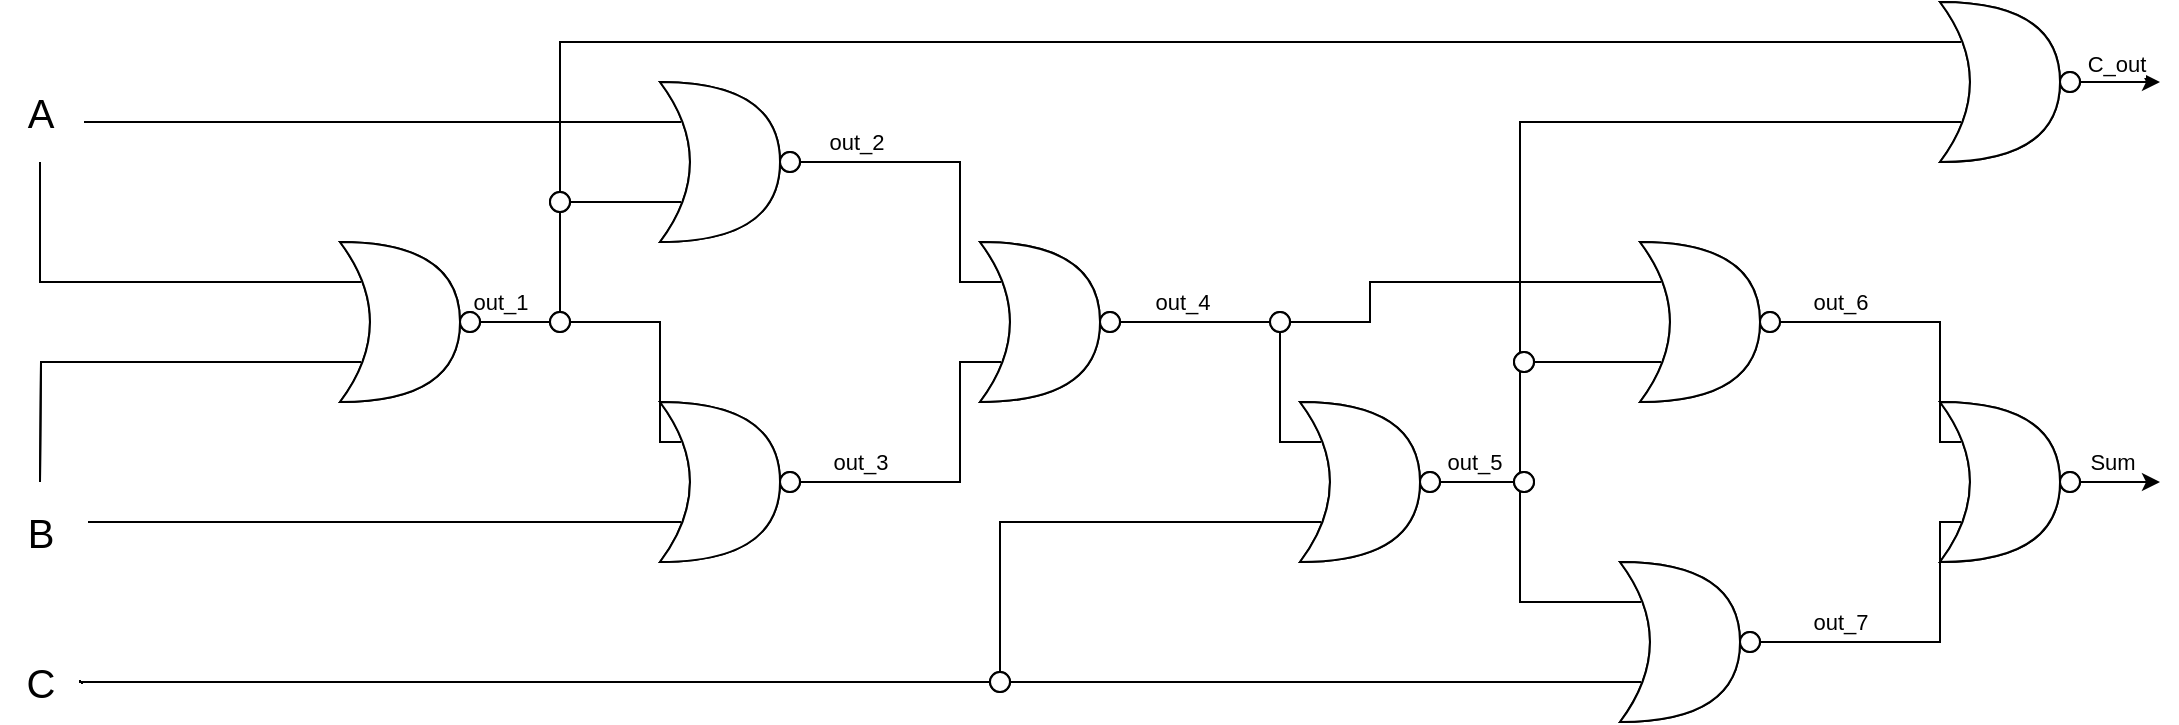 <mxfile version="24.7.17">
  <diagram name="Страница — 1" id="nkwKyZl70lcJ9TqQ4wZG">
    <mxGraphModel dx="1434" dy="836" grid="1" gridSize="10" guides="1" tooltips="1" connect="1" arrows="1" fold="1" page="1" pageScale="1" pageWidth="827" pageHeight="1169" math="0" shadow="0">
      <root>
        <mxCell id="0" />
        <mxCell id="1" parent="0" />
        <mxCell id="xvzeSq6x5T74EP9vHdep-1" style="edgeStyle=orthogonalEdgeStyle;rounded=0;orthogonalLoop=1;jettySize=auto;html=1;exitX=0.175;exitY=0.75;exitDx=0;exitDy=0;exitPerimeter=0;endArrow=none;endFill=0;" edge="1" parent="1" source="xvzeSq6x5T74EP9vHdep-2">
          <mxGeometry relative="1" as="geometry">
            <mxPoint x="90" y="400" as="targetPoint" />
          </mxGeometry>
        </mxCell>
        <mxCell id="xvzeSq6x5T74EP9vHdep-2" value="" style="shape=xor;whiteSpace=wrap;html=1;" vertex="1" parent="1">
          <mxGeometry x="240" y="280" width="60" height="80" as="geometry" />
        </mxCell>
        <mxCell id="xvzeSq6x5T74EP9vHdep-3" value="" style="shape=xor;whiteSpace=wrap;html=1;" vertex="1" parent="1">
          <mxGeometry x="400" y="200" width="60" height="80" as="geometry" />
        </mxCell>
        <mxCell id="xvzeSq6x5T74EP9vHdep-4" value="" style="shape=xor;whiteSpace=wrap;html=1;" vertex="1" parent="1">
          <mxGeometry x="400" y="360" width="60" height="80" as="geometry" />
        </mxCell>
        <mxCell id="xvzeSq6x5T74EP9vHdep-5" value="" style="shape=xor;whiteSpace=wrap;html=1;" vertex="1" parent="1">
          <mxGeometry x="560" y="280" width="60" height="80" as="geometry" />
        </mxCell>
        <mxCell id="xvzeSq6x5T74EP9vHdep-6" value="" style="shape=xor;whiteSpace=wrap;html=1;" vertex="1" parent="1">
          <mxGeometry x="720" y="360" width="60" height="80" as="geometry" />
        </mxCell>
        <mxCell id="xvzeSq6x5T74EP9vHdep-7" value="" style="shape=xor;whiteSpace=wrap;html=1;" vertex="1" parent="1">
          <mxGeometry x="890" y="280" width="60" height="80" as="geometry" />
        </mxCell>
        <mxCell id="xvzeSq6x5T74EP9vHdep-8" value="" style="shape=xor;whiteSpace=wrap;html=1;" vertex="1" parent="1">
          <mxGeometry x="880" y="440" width="60" height="80" as="geometry" />
        </mxCell>
        <mxCell id="xvzeSq6x5T74EP9vHdep-9" value="" style="shape=xor;whiteSpace=wrap;html=1;" vertex="1" parent="1">
          <mxGeometry x="1040" y="360" width="60" height="80" as="geometry" />
        </mxCell>
        <mxCell id="xvzeSq6x5T74EP9vHdep-10" value="" style="shape=xor;whiteSpace=wrap;html=1;" vertex="1" parent="1">
          <mxGeometry x="1040" y="160" width="60" height="80" as="geometry" />
        </mxCell>
        <mxCell id="xvzeSq6x5T74EP9vHdep-11" value="" style="endArrow=none;html=1;rounded=0;entryX=0.175;entryY=0.25;entryDx=0;entryDy=0;entryPerimeter=0;" edge="1" parent="1" target="xvzeSq6x5T74EP9vHdep-2">
          <mxGeometry width="50" height="50" relative="1" as="geometry">
            <mxPoint x="90" y="240" as="sourcePoint" />
            <mxPoint x="610" y="400" as="targetPoint" />
            <Array as="points">
              <mxPoint x="90" y="300" />
            </Array>
          </mxGeometry>
        </mxCell>
        <mxCell id="xvzeSq6x5T74EP9vHdep-12" style="edgeStyle=orthogonalEdgeStyle;rounded=0;orthogonalLoop=1;jettySize=auto;html=1;exitX=0.175;exitY=0.25;exitDx=0;exitDy=0;exitPerimeter=0;entryX=1.05;entryY=0.625;entryDx=0;entryDy=0;entryPerimeter=0;endArrow=none;endFill=0;" edge="1" parent="1" source="xvzeSq6x5T74EP9vHdep-3">
          <mxGeometry relative="1" as="geometry">
            <mxPoint x="112" y="220" as="targetPoint" />
          </mxGeometry>
        </mxCell>
        <mxCell id="xvzeSq6x5T74EP9vHdep-13" style="edgeStyle=orthogonalEdgeStyle;rounded=0;orthogonalLoop=1;jettySize=auto;html=1;exitX=1;exitY=0.5;exitDx=0;exitDy=0;exitPerimeter=0;entryX=0.175;entryY=0.75;entryDx=0;entryDy=0;entryPerimeter=0;endArrow=none;endFill=0;" edge="1" parent="1" source="xvzeSq6x5T74EP9vHdep-2" target="xvzeSq6x5T74EP9vHdep-3">
          <mxGeometry relative="1" as="geometry" />
        </mxCell>
        <mxCell id="xvzeSq6x5T74EP9vHdep-14" style="edgeStyle=orthogonalEdgeStyle;rounded=0;orthogonalLoop=1;jettySize=auto;html=1;exitX=1;exitY=0.5;exitDx=0;exitDy=0;exitPerimeter=0;entryX=0.175;entryY=0.25;entryDx=0;entryDy=0;entryPerimeter=0;endArrow=none;endFill=0;" edge="1" parent="1" source="xvzeSq6x5T74EP9vHdep-28" target="xvzeSq6x5T74EP9vHdep-4">
          <mxGeometry relative="1" as="geometry">
            <Array as="points">
              <mxPoint x="400" y="320" />
              <mxPoint x="400" y="380" />
            </Array>
          </mxGeometry>
        </mxCell>
        <mxCell id="xvzeSq6x5T74EP9vHdep-15" style="edgeStyle=orthogonalEdgeStyle;rounded=0;orthogonalLoop=1;jettySize=auto;html=1;exitX=0.175;exitY=0.75;exitDx=0;exitDy=0;exitPerimeter=0;entryX=1.1;entryY=0.375;entryDx=0;entryDy=0;entryPerimeter=0;endArrow=none;endFill=0;" edge="1" parent="1" source="xvzeSq6x5T74EP9vHdep-4">
          <mxGeometry relative="1" as="geometry">
            <mxPoint x="114" y="420" as="targetPoint" />
          </mxGeometry>
        </mxCell>
        <mxCell id="xvzeSq6x5T74EP9vHdep-16" style="edgeStyle=orthogonalEdgeStyle;rounded=0;orthogonalLoop=1;jettySize=auto;html=1;exitX=1;exitY=0.5;exitDx=0;exitDy=0;exitPerimeter=0;entryX=0.175;entryY=0.25;entryDx=0;entryDy=0;entryPerimeter=0;endArrow=none;endFill=0;" edge="1" parent="1" source="xvzeSq6x5T74EP9vHdep-32" target="xvzeSq6x5T74EP9vHdep-5">
          <mxGeometry relative="1" as="geometry">
            <Array as="points">
              <mxPoint x="550" y="240" />
              <mxPoint x="550" y="300" />
            </Array>
          </mxGeometry>
        </mxCell>
        <mxCell id="xvzeSq6x5T74EP9vHdep-17" style="edgeStyle=orthogonalEdgeStyle;rounded=0;orthogonalLoop=1;jettySize=auto;html=1;exitX=1;exitY=0.5;exitDx=0;exitDy=0;exitPerimeter=0;entryX=0.175;entryY=0.75;entryDx=0;entryDy=0;entryPerimeter=0;endArrow=none;endFill=0;" edge="1" parent="1" source="xvzeSq6x5T74EP9vHdep-30" target="xvzeSq6x5T74EP9vHdep-5">
          <mxGeometry relative="1" as="geometry">
            <Array as="points">
              <mxPoint x="550" y="400" />
              <mxPoint x="550" y="340" />
            </Array>
          </mxGeometry>
        </mxCell>
        <mxCell id="xvzeSq6x5T74EP9vHdep-18" style="edgeStyle=orthogonalEdgeStyle;rounded=0;orthogonalLoop=1;jettySize=auto;html=1;exitX=1;exitY=0.5;exitDx=0;exitDy=0;exitPerimeter=0;entryX=0.175;entryY=0.25;entryDx=0;entryDy=0;entryPerimeter=0;endArrow=none;endFill=0;" edge="1" parent="1" source="xvzeSq6x5T74EP9vHdep-5" target="xvzeSq6x5T74EP9vHdep-7">
          <mxGeometry relative="1" as="geometry" />
        </mxCell>
        <mxCell id="xvzeSq6x5T74EP9vHdep-19" style="edgeStyle=orthogonalEdgeStyle;rounded=0;orthogonalLoop=1;jettySize=auto;html=1;exitX=1;exitY=0.5;exitDx=0;exitDy=0;exitPerimeter=0;entryX=0.175;entryY=0.25;entryDx=0;entryDy=0;entryPerimeter=0;endArrow=none;endFill=0;" edge="1" parent="1" source="xvzeSq6x5T74EP9vHdep-34" target="xvzeSq6x5T74EP9vHdep-6">
          <mxGeometry relative="1" as="geometry">
            <Array as="points">
              <mxPoint x="710" y="320" />
              <mxPoint x="710" y="380" />
            </Array>
          </mxGeometry>
        </mxCell>
        <mxCell id="xvzeSq6x5T74EP9vHdep-20" style="edgeStyle=orthogonalEdgeStyle;rounded=0;orthogonalLoop=1;jettySize=auto;html=1;exitX=0.175;exitY=0.75;exitDx=0;exitDy=0;exitPerimeter=0;entryX=1.025;entryY=0.525;entryDx=0;entryDy=0;entryPerimeter=0;endArrow=none;endFill=0;" edge="1" parent="1" source="xvzeSq6x5T74EP9vHdep-6">
          <mxGeometry relative="1" as="geometry">
            <mxPoint x="111" y="501" as="targetPoint" />
            <Array as="points">
              <mxPoint x="570" y="420" />
              <mxPoint x="570" y="500" />
              <mxPoint x="111" y="500" />
            </Array>
          </mxGeometry>
        </mxCell>
        <mxCell id="xvzeSq6x5T74EP9vHdep-21" style="edgeStyle=orthogonalEdgeStyle;rounded=0;orthogonalLoop=1;jettySize=auto;html=1;exitX=1;exitY=0.5;exitDx=0;exitDy=0;exitPerimeter=0;entryX=0.175;entryY=0.75;entryDx=0;entryDy=0;entryPerimeter=0;endArrow=none;endFill=0;" edge="1" parent="1" source="xvzeSq6x5T74EP9vHdep-6" target="xvzeSq6x5T74EP9vHdep-7">
          <mxGeometry relative="1" as="geometry">
            <Array as="points">
              <mxPoint x="830" y="400" />
              <mxPoint x="830" y="340" />
            </Array>
          </mxGeometry>
        </mxCell>
        <mxCell id="xvzeSq6x5T74EP9vHdep-22" style="edgeStyle=orthogonalEdgeStyle;rounded=0;orthogonalLoop=1;jettySize=auto;html=1;exitX=1;exitY=0.5;exitDx=0;exitDy=0;exitPerimeter=0;entryX=0.175;entryY=0.25;entryDx=0;entryDy=0;entryPerimeter=0;endArrow=none;endFill=0;" edge="1" parent="1" source="xvzeSq6x5T74EP9vHdep-38" target="xvzeSq6x5T74EP9vHdep-9">
          <mxGeometry relative="1" as="geometry">
            <Array as="points">
              <mxPoint x="1040" y="320" />
              <mxPoint x="1040" y="380" />
            </Array>
          </mxGeometry>
        </mxCell>
        <mxCell id="xvzeSq6x5T74EP9vHdep-23" style="edgeStyle=orthogonalEdgeStyle;rounded=0;orthogonalLoop=1;jettySize=auto;html=1;exitX=1;exitY=0.5;exitDx=0;exitDy=0;exitPerimeter=0;entryX=0.175;entryY=0.75;entryDx=0;entryDy=0;entryPerimeter=0;endArrow=none;endFill=0;" edge="1" parent="1" source="xvzeSq6x5T74EP9vHdep-42" target="xvzeSq6x5T74EP9vHdep-9">
          <mxGeometry relative="1" as="geometry">
            <Array as="points">
              <mxPoint x="1040" y="480" />
              <mxPoint x="1040" y="420" />
            </Array>
          </mxGeometry>
        </mxCell>
        <mxCell id="xvzeSq6x5T74EP9vHdep-24" style="edgeStyle=orthogonalEdgeStyle;rounded=0;orthogonalLoop=1;jettySize=auto;html=1;exitX=1;exitY=0.5;exitDx=0;exitDy=0;exitPerimeter=0;entryX=0.175;entryY=0.25;entryDx=0;entryDy=0;entryPerimeter=0;endArrow=none;endFill=0;" edge="1" parent="1" source="xvzeSq6x5T74EP9vHdep-6" target="xvzeSq6x5T74EP9vHdep-8">
          <mxGeometry relative="1" as="geometry">
            <Array as="points">
              <mxPoint x="830" y="400" />
              <mxPoint x="830" y="460" />
            </Array>
          </mxGeometry>
        </mxCell>
        <mxCell id="xvzeSq6x5T74EP9vHdep-25" style="edgeStyle=orthogonalEdgeStyle;rounded=0;orthogonalLoop=1;jettySize=auto;html=1;exitX=0.175;exitY=0.75;exitDx=0;exitDy=0;exitPerimeter=0;entryX=1;entryY=0.475;entryDx=0;entryDy=0;entryPerimeter=0;endArrow=none;endFill=0;" edge="1" parent="1" source="xvzeSq6x5T74EP9vHdep-8">
          <mxGeometry relative="1" as="geometry">
            <mxPoint x="110" y="499" as="targetPoint" />
            <Array as="points">
              <mxPoint x="110" y="500" />
            </Array>
          </mxGeometry>
        </mxCell>
        <mxCell id="xvzeSq6x5T74EP9vHdep-26" style="edgeStyle=orthogonalEdgeStyle;rounded=0;orthogonalLoop=1;jettySize=auto;html=1;exitX=1;exitY=0.5;exitDx=0;exitDy=0;exitPerimeter=0;entryX=0.175;entryY=0.25;entryDx=0;entryDy=0;entryPerimeter=0;endArrow=none;endFill=0;" edge="1" parent="1" source="xvzeSq6x5T74EP9vHdep-2" target="xvzeSq6x5T74EP9vHdep-10">
          <mxGeometry relative="1" as="geometry">
            <Array as="points">
              <mxPoint x="350" y="320" />
              <mxPoint x="350" y="180" />
            </Array>
          </mxGeometry>
        </mxCell>
        <mxCell id="xvzeSq6x5T74EP9vHdep-27" value="" style="edgeStyle=orthogonalEdgeStyle;rounded=0;orthogonalLoop=1;jettySize=auto;html=1;exitX=1;exitY=0.5;exitDx=0;exitDy=0;exitPerimeter=0;entryX=0.175;entryY=0.25;entryDx=0;entryDy=0;entryPerimeter=0;endArrow=none;endFill=0;" edge="1" parent="1" source="xvzeSq6x5T74EP9vHdep-2" target="xvzeSq6x5T74EP9vHdep-28">
          <mxGeometry relative="1" as="geometry">
            <mxPoint x="300" y="320" as="sourcePoint" />
            <mxPoint x="411" y="380" as="targetPoint" />
          </mxGeometry>
        </mxCell>
        <mxCell id="xvzeSq6x5T74EP9vHdep-28" value="" style="ellipse;whiteSpace=wrap;html=1;aspect=fixed;" vertex="1" parent="1">
          <mxGeometry x="300" y="315" width="10" height="10" as="geometry" />
        </mxCell>
        <mxCell id="xvzeSq6x5T74EP9vHdep-29" value="" style="edgeStyle=orthogonalEdgeStyle;rounded=0;orthogonalLoop=1;jettySize=auto;html=1;exitX=1;exitY=0.5;exitDx=0;exitDy=0;exitPerimeter=0;entryX=0.175;entryY=0.75;entryDx=0;entryDy=0;entryPerimeter=0;endArrow=none;endFill=0;" edge="1" parent="1" source="xvzeSq6x5T74EP9vHdep-4" target="xvzeSq6x5T74EP9vHdep-30">
          <mxGeometry relative="1" as="geometry">
            <mxPoint x="460" y="400" as="sourcePoint" />
            <mxPoint x="571" y="340" as="targetPoint" />
          </mxGeometry>
        </mxCell>
        <mxCell id="xvzeSq6x5T74EP9vHdep-30" value="" style="ellipse;whiteSpace=wrap;html=1;aspect=fixed;" vertex="1" parent="1">
          <mxGeometry x="460" y="395" width="10" height="10" as="geometry" />
        </mxCell>
        <mxCell id="xvzeSq6x5T74EP9vHdep-31" value="" style="edgeStyle=orthogonalEdgeStyle;rounded=0;orthogonalLoop=1;jettySize=auto;html=1;exitX=1;exitY=0.5;exitDx=0;exitDy=0;exitPerimeter=0;entryX=0.175;entryY=0.25;entryDx=0;entryDy=0;entryPerimeter=0;endArrow=none;endFill=0;" edge="1" parent="1" source="xvzeSq6x5T74EP9vHdep-3" target="xvzeSq6x5T74EP9vHdep-32">
          <mxGeometry relative="1" as="geometry">
            <mxPoint x="460" y="240" as="sourcePoint" />
            <mxPoint x="571" y="300" as="targetPoint" />
          </mxGeometry>
        </mxCell>
        <mxCell id="xvzeSq6x5T74EP9vHdep-32" value="" style="ellipse;whiteSpace=wrap;html=1;aspect=fixed;" vertex="1" parent="1">
          <mxGeometry x="460" y="235" width="10" height="10" as="geometry" />
        </mxCell>
        <mxCell id="xvzeSq6x5T74EP9vHdep-33" value="" style="edgeStyle=orthogonalEdgeStyle;rounded=0;orthogonalLoop=1;jettySize=auto;html=1;exitX=1;exitY=0.5;exitDx=0;exitDy=0;exitPerimeter=0;entryX=0.175;entryY=0.25;entryDx=0;entryDy=0;entryPerimeter=0;endArrow=none;endFill=0;" edge="1" parent="1" source="xvzeSq6x5T74EP9vHdep-5" target="xvzeSq6x5T74EP9vHdep-34">
          <mxGeometry relative="1" as="geometry">
            <mxPoint x="620" y="320" as="sourcePoint" />
            <mxPoint x="731" y="380" as="targetPoint" />
          </mxGeometry>
        </mxCell>
        <mxCell id="xvzeSq6x5T74EP9vHdep-34" value="" style="ellipse;whiteSpace=wrap;html=1;aspect=fixed;" vertex="1" parent="1">
          <mxGeometry x="620" y="315" width="10" height="10" as="geometry" />
        </mxCell>
        <mxCell id="xvzeSq6x5T74EP9vHdep-35" value="" style="edgeStyle=orthogonalEdgeStyle;rounded=0;orthogonalLoop=1;jettySize=auto;html=1;exitX=0.175;exitY=0.75;exitDx=0;exitDy=0;exitPerimeter=0;entryX=1;entryY=0.5;entryDx=0;entryDy=0;entryPerimeter=0;endArrow=none;endFill=0;" edge="1" parent="1" source="xvzeSq6x5T74EP9vHdep-10" target="xvzeSq6x5T74EP9vHdep-36">
          <mxGeometry relative="1" as="geometry">
            <mxPoint x="1051" y="220" as="sourcePoint" />
            <mxPoint x="780" y="400" as="targetPoint" />
            <Array as="points">
              <mxPoint x="830" y="220" />
              <mxPoint x="830" y="400" />
            </Array>
          </mxGeometry>
        </mxCell>
        <mxCell id="xvzeSq6x5T74EP9vHdep-36" value="" style="ellipse;whiteSpace=wrap;html=1;aspect=fixed;" vertex="1" parent="1">
          <mxGeometry x="780" y="395" width="10" height="10" as="geometry" />
        </mxCell>
        <mxCell id="xvzeSq6x5T74EP9vHdep-37" value="" style="edgeStyle=orthogonalEdgeStyle;rounded=0;orthogonalLoop=1;jettySize=auto;html=1;exitX=1;exitY=0.5;exitDx=0;exitDy=0;exitPerimeter=0;entryX=0.175;entryY=0.25;entryDx=0;entryDy=0;entryPerimeter=0;endArrow=none;endFill=0;" edge="1" parent="1" source="xvzeSq6x5T74EP9vHdep-7" target="xvzeSq6x5T74EP9vHdep-38">
          <mxGeometry relative="1" as="geometry">
            <mxPoint x="950" y="320" as="sourcePoint" />
            <mxPoint x="1051" y="380" as="targetPoint" />
          </mxGeometry>
        </mxCell>
        <mxCell id="xvzeSq6x5T74EP9vHdep-38" value="" style="ellipse;whiteSpace=wrap;html=1;aspect=fixed;" vertex="1" parent="1">
          <mxGeometry x="950" y="315" width="10" height="10" as="geometry" />
        </mxCell>
        <mxCell id="xvzeSq6x5T74EP9vHdep-39" value="" style="ellipse;whiteSpace=wrap;html=1;aspect=fixed;" vertex="1" parent="1">
          <mxGeometry x="1100" y="395" width="10" height="10" as="geometry" />
        </mxCell>
        <mxCell id="xvzeSq6x5T74EP9vHdep-40" value="" style="ellipse;whiteSpace=wrap;html=1;aspect=fixed;" vertex="1" parent="1">
          <mxGeometry x="1100" y="195" width="10" height="10" as="geometry" />
        </mxCell>
        <mxCell id="xvzeSq6x5T74EP9vHdep-41" value="" style="edgeStyle=orthogonalEdgeStyle;rounded=0;orthogonalLoop=1;jettySize=auto;html=1;exitX=1;exitY=0.5;exitDx=0;exitDy=0;exitPerimeter=0;entryX=0.175;entryY=0.75;entryDx=0;entryDy=0;entryPerimeter=0;endArrow=none;endFill=0;" edge="1" parent="1" source="xvzeSq6x5T74EP9vHdep-8" target="xvzeSq6x5T74EP9vHdep-42">
          <mxGeometry relative="1" as="geometry">
            <mxPoint x="940" y="480" as="sourcePoint" />
            <mxPoint x="1051" y="420" as="targetPoint" />
          </mxGeometry>
        </mxCell>
        <mxCell id="xvzeSq6x5T74EP9vHdep-42" value="" style="ellipse;whiteSpace=wrap;html=1;aspect=fixed;" vertex="1" parent="1">
          <mxGeometry x="940" y="475" width="10" height="10" as="geometry" />
        </mxCell>
        <mxCell id="xvzeSq6x5T74EP9vHdep-43" value="" style="ellipse;whiteSpace=wrap;html=1;fillStyle=solid;fillColor=#ffffff;recursiveResize=0;expand=0;editable=1;movable=1;resizable=1;rotatable=0;deletable=1;locked=0;connectable=0;allowArrows=0;aspect=fixed;" vertex="1" parent="1">
          <mxGeometry x="345" y="315" width="10" height="10" as="geometry" />
        </mxCell>
        <mxCell id="xvzeSq6x5T74EP9vHdep-44" value="" style="ellipse;whiteSpace=wrap;html=1;fillStyle=solid;fillColor=#ffffff;recursiveResize=0;expand=0;editable=1;movable=1;resizable=1;rotatable=0;deletable=1;locked=0;connectable=0;allowArrows=0;aspect=fixed;" vertex="1" parent="1">
          <mxGeometry x="345" y="255" width="10" height="10" as="geometry" />
        </mxCell>
        <mxCell id="xvzeSq6x5T74EP9vHdep-45" value="" style="ellipse;whiteSpace=wrap;html=1;aspect=fixed;fillStyle=solid;fillColor=#ffffff;recursiveResize=0;expand=0;editable=1;movable=1;resizable=1;rotatable=0;deletable=1;locked=0;connectable=0;allowArrows=0;" vertex="1" parent="1">
          <mxGeometry x="705" y="315" width="10" height="10" as="geometry" />
        </mxCell>
        <mxCell id="xvzeSq6x5T74EP9vHdep-46" value="" style="ellipse;whiteSpace=wrap;html=1;aspect=fixed;fillStyle=solid;fillColor=#ffffff;recursiveResize=0;expand=0;editable=1;movable=1;resizable=1;rotatable=0;deletable=1;locked=0;connectable=0;allowArrows=0;" vertex="1" parent="1">
          <mxGeometry x="565" y="495" width="10" height="10" as="geometry" />
        </mxCell>
        <mxCell id="xvzeSq6x5T74EP9vHdep-47" value="" style="ellipse;whiteSpace=wrap;html=1;aspect=fixed;fillStyle=solid;fillColor=#ffffff;recursiveResize=0;expand=0;editable=1;movable=1;resizable=1;rotatable=0;deletable=1;locked=0;connectable=0;allowArrows=0;" vertex="1" parent="1">
          <mxGeometry x="827" y="395" width="10" height="10" as="geometry" />
        </mxCell>
        <mxCell id="xvzeSq6x5T74EP9vHdep-48" value="" style="ellipse;whiteSpace=wrap;html=1;aspect=fixed;fillStyle=solid;fillColor=#ffffff;recursiveResize=0;expand=0;editable=1;movable=1;resizable=1;rotatable=0;deletable=1;locked=0;connectable=0;allowArrows=0;" vertex="1" parent="1">
          <mxGeometry x="827" y="335" width="10" height="10" as="geometry" />
        </mxCell>
        <mxCell id="xvzeSq6x5T74EP9vHdep-49" style="edgeStyle=orthogonalEdgeStyle;rounded=0;orthogonalLoop=1;jettySize=auto;html=1;exitX=0.175;exitY=0.75;exitDx=0;exitDy=0;exitPerimeter=0;endArrow=none;endFill=0;" edge="1" parent="1" source="xvzeSq6x5T74EP9vHdep-50">
          <mxGeometry relative="1" as="geometry">
            <mxPoint x="90" y="400" as="targetPoint" />
          </mxGeometry>
        </mxCell>
        <mxCell id="xvzeSq6x5T74EP9vHdep-50" value="" style="shape=xor;whiteSpace=wrap;html=1;" vertex="1" parent="1">
          <mxGeometry x="240" y="280" width="60" height="80" as="geometry" />
        </mxCell>
        <mxCell id="xvzeSq6x5T74EP9vHdep-51" value="" style="shape=xor;whiteSpace=wrap;html=1;" vertex="1" parent="1">
          <mxGeometry x="400" y="200" width="60" height="80" as="geometry" />
        </mxCell>
        <mxCell id="xvzeSq6x5T74EP9vHdep-52" value="" style="shape=xor;whiteSpace=wrap;html=1;" vertex="1" parent="1">
          <mxGeometry x="400" y="360" width="60" height="80" as="geometry" />
        </mxCell>
        <mxCell id="xvzeSq6x5T74EP9vHdep-53" value="" style="shape=xor;whiteSpace=wrap;html=1;" vertex="1" parent="1">
          <mxGeometry x="560" y="280" width="60" height="80" as="geometry" />
        </mxCell>
        <mxCell id="xvzeSq6x5T74EP9vHdep-54" value="" style="shape=xor;whiteSpace=wrap;html=1;" vertex="1" parent="1">
          <mxGeometry x="720" y="360" width="60" height="80" as="geometry" />
        </mxCell>
        <mxCell id="xvzeSq6x5T74EP9vHdep-55" value="" style="shape=xor;whiteSpace=wrap;html=1;" vertex="1" parent="1">
          <mxGeometry x="890" y="280" width="60" height="80" as="geometry" />
        </mxCell>
        <mxCell id="xvzeSq6x5T74EP9vHdep-56" value="" style="shape=xor;whiteSpace=wrap;html=1;" vertex="1" parent="1">
          <mxGeometry x="880" y="440" width="60" height="80" as="geometry" />
        </mxCell>
        <mxCell id="xvzeSq6x5T74EP9vHdep-101" style="edgeStyle=orthogonalEdgeStyle;rounded=0;orthogonalLoop=1;jettySize=auto;html=1;" edge="1" parent="1" source="xvzeSq6x5T74EP9vHdep-57">
          <mxGeometry relative="1" as="geometry">
            <mxPoint x="1150" y="400" as="targetPoint" />
          </mxGeometry>
        </mxCell>
        <mxCell id="xvzeSq6x5T74EP9vHdep-103" value="Sum" style="edgeLabel;html=1;align=center;verticalAlign=middle;resizable=0;points=[];" vertex="1" connectable="0" parent="xvzeSq6x5T74EP9vHdep-101">
          <mxGeometry x="-0.01" y="3" relative="1" as="geometry">
            <mxPoint x="-2" y="-10" as="offset" />
          </mxGeometry>
        </mxCell>
        <mxCell id="xvzeSq6x5T74EP9vHdep-57" value="" style="shape=xor;whiteSpace=wrap;html=1;" vertex="1" parent="1">
          <mxGeometry x="1040" y="360" width="60" height="80" as="geometry" />
        </mxCell>
        <mxCell id="xvzeSq6x5T74EP9vHdep-100" style="edgeStyle=orthogonalEdgeStyle;rounded=0;orthogonalLoop=1;jettySize=auto;html=1;" edge="1" parent="1" source="xvzeSq6x5T74EP9vHdep-58">
          <mxGeometry relative="1" as="geometry">
            <mxPoint x="1150" y="200" as="targetPoint" />
          </mxGeometry>
        </mxCell>
        <mxCell id="xvzeSq6x5T74EP9vHdep-102" value="C_out" style="edgeLabel;html=1;align=center;verticalAlign=middle;resizable=0;points=[];" vertex="1" connectable="0" parent="xvzeSq6x5T74EP9vHdep-100">
          <mxGeometry x="0.131" y="3" relative="1" as="geometry">
            <mxPoint y="-7" as="offset" />
          </mxGeometry>
        </mxCell>
        <mxCell id="xvzeSq6x5T74EP9vHdep-58" value="" style="shape=xor;whiteSpace=wrap;html=1;" vertex="1" parent="1">
          <mxGeometry x="1040" y="160" width="60" height="80" as="geometry" />
        </mxCell>
        <mxCell id="xvzeSq6x5T74EP9vHdep-59" value="" style="endArrow=none;html=1;rounded=0;entryX=0.175;entryY=0.25;entryDx=0;entryDy=0;entryPerimeter=0;" edge="1" parent="1" target="xvzeSq6x5T74EP9vHdep-50">
          <mxGeometry width="50" height="50" relative="1" as="geometry">
            <mxPoint x="90" y="240" as="sourcePoint" />
            <mxPoint x="610" y="400" as="targetPoint" />
            <Array as="points">
              <mxPoint x="90" y="300" />
            </Array>
          </mxGeometry>
        </mxCell>
        <mxCell id="xvzeSq6x5T74EP9vHdep-60" value="A" style="text;html=1;align=center;verticalAlign=middle;resizable=0;points=[];autosize=1;strokeColor=none;fillColor=none;fontSize=20;" vertex="1" parent="1">
          <mxGeometry x="70" y="195" width="40" height="40" as="geometry" />
        </mxCell>
        <mxCell id="xvzeSq6x5T74EP9vHdep-61" value="B" style="text;html=1;align=center;verticalAlign=middle;resizable=0;points=[];autosize=1;strokeColor=none;fillColor=none;fontSize=20;" vertex="1" parent="1">
          <mxGeometry x="70" y="405" width="40" height="40" as="geometry" />
        </mxCell>
        <mxCell id="xvzeSq6x5T74EP9vHdep-62" value="C" style="text;html=1;align=center;verticalAlign=middle;resizable=0;points=[];autosize=1;strokeColor=none;fillColor=none;fontSize=20;" vertex="1" parent="1">
          <mxGeometry x="70" y="480" width="40" height="40" as="geometry" />
        </mxCell>
        <mxCell id="xvzeSq6x5T74EP9vHdep-63" style="edgeStyle=orthogonalEdgeStyle;rounded=0;orthogonalLoop=1;jettySize=auto;html=1;exitX=0.175;exitY=0.25;exitDx=0;exitDy=0;exitPerimeter=0;entryX=1.05;entryY=0.625;entryDx=0;entryDy=0;entryPerimeter=0;endArrow=none;endFill=0;" edge="1" parent="1" source="xvzeSq6x5T74EP9vHdep-51" target="xvzeSq6x5T74EP9vHdep-60">
          <mxGeometry relative="1" as="geometry" />
        </mxCell>
        <mxCell id="xvzeSq6x5T74EP9vHdep-64" style="edgeStyle=orthogonalEdgeStyle;rounded=0;orthogonalLoop=1;jettySize=auto;html=1;exitX=1;exitY=0.5;exitDx=0;exitDy=0;exitPerimeter=0;entryX=0.175;entryY=0.75;entryDx=0;entryDy=0;entryPerimeter=0;endArrow=none;endFill=0;" edge="1" parent="1" source="xvzeSq6x5T74EP9vHdep-50" target="xvzeSq6x5T74EP9vHdep-51">
          <mxGeometry relative="1" as="geometry" />
        </mxCell>
        <mxCell id="xvzeSq6x5T74EP9vHdep-65" style="edgeStyle=orthogonalEdgeStyle;rounded=0;orthogonalLoop=1;jettySize=auto;html=1;exitX=1;exitY=0.5;exitDx=0;exitDy=0;exitPerimeter=0;entryX=0.175;entryY=0.25;entryDx=0;entryDy=0;entryPerimeter=0;endArrow=none;endFill=0;" edge="1" parent="1" source="xvzeSq6x5T74EP9vHdep-79" target="xvzeSq6x5T74EP9vHdep-52">
          <mxGeometry relative="1" as="geometry">
            <Array as="points">
              <mxPoint x="400" y="320" />
              <mxPoint x="400" y="380" />
            </Array>
          </mxGeometry>
        </mxCell>
        <mxCell id="xvzeSq6x5T74EP9vHdep-66" style="edgeStyle=orthogonalEdgeStyle;rounded=0;orthogonalLoop=1;jettySize=auto;html=1;exitX=0.175;exitY=0.75;exitDx=0;exitDy=0;exitPerimeter=0;entryX=1.1;entryY=0.375;entryDx=0;entryDy=0;entryPerimeter=0;endArrow=none;endFill=0;" edge="1" parent="1" source="xvzeSq6x5T74EP9vHdep-52" target="xvzeSq6x5T74EP9vHdep-61">
          <mxGeometry relative="1" as="geometry" />
        </mxCell>
        <mxCell id="xvzeSq6x5T74EP9vHdep-67" style="edgeStyle=orthogonalEdgeStyle;rounded=0;orthogonalLoop=1;jettySize=auto;html=1;exitX=1;exitY=0.5;exitDx=0;exitDy=0;exitPerimeter=0;entryX=0.175;entryY=0.25;entryDx=0;entryDy=0;entryPerimeter=0;endArrow=none;endFill=0;" edge="1" parent="1" source="xvzeSq6x5T74EP9vHdep-83" target="xvzeSq6x5T74EP9vHdep-53">
          <mxGeometry relative="1" as="geometry">
            <Array as="points">
              <mxPoint x="550" y="240" />
              <mxPoint x="550" y="300" />
            </Array>
          </mxGeometry>
        </mxCell>
        <mxCell id="xvzeSq6x5T74EP9vHdep-105" value="out_2" style="edgeLabel;html=1;align=center;verticalAlign=middle;resizable=0;points=[];" vertex="1" connectable="0" parent="xvzeSq6x5T74EP9vHdep-67">
          <mxGeometry x="-0.651" y="-2" relative="1" as="geometry">
            <mxPoint y="-12" as="offset" />
          </mxGeometry>
        </mxCell>
        <mxCell id="xvzeSq6x5T74EP9vHdep-68" style="edgeStyle=orthogonalEdgeStyle;rounded=0;orthogonalLoop=1;jettySize=auto;html=1;exitX=1;exitY=0.5;exitDx=0;exitDy=0;exitPerimeter=0;entryX=0.175;entryY=0.75;entryDx=0;entryDy=0;entryPerimeter=0;endArrow=none;endFill=0;" edge="1" parent="1" source="xvzeSq6x5T74EP9vHdep-81" target="xvzeSq6x5T74EP9vHdep-53">
          <mxGeometry relative="1" as="geometry">
            <Array as="points">
              <mxPoint x="550" y="400" />
              <mxPoint x="550" y="340" />
            </Array>
          </mxGeometry>
        </mxCell>
        <mxCell id="xvzeSq6x5T74EP9vHdep-106" value="out_3" style="edgeLabel;html=1;align=center;verticalAlign=middle;resizable=0;points=[];" vertex="1" connectable="0" parent="xvzeSq6x5T74EP9vHdep-68">
          <mxGeometry x="-0.626" y="2" relative="1" as="geometry">
            <mxPoint y="-8" as="offset" />
          </mxGeometry>
        </mxCell>
        <mxCell id="xvzeSq6x5T74EP9vHdep-69" style="edgeStyle=orthogonalEdgeStyle;rounded=0;orthogonalLoop=1;jettySize=auto;html=1;exitX=1;exitY=0.5;exitDx=0;exitDy=0;exitPerimeter=0;entryX=0.175;entryY=0.25;entryDx=0;entryDy=0;entryPerimeter=0;endArrow=none;endFill=0;" edge="1" parent="1" source="xvzeSq6x5T74EP9vHdep-53" target="xvzeSq6x5T74EP9vHdep-55">
          <mxGeometry relative="1" as="geometry" />
        </mxCell>
        <mxCell id="xvzeSq6x5T74EP9vHdep-70" style="edgeStyle=orthogonalEdgeStyle;rounded=0;orthogonalLoop=1;jettySize=auto;html=1;exitX=1;exitY=0.5;exitDx=0;exitDy=0;exitPerimeter=0;entryX=0.175;entryY=0.25;entryDx=0;entryDy=0;entryPerimeter=0;endArrow=none;endFill=0;" edge="1" parent="1" source="xvzeSq6x5T74EP9vHdep-85" target="xvzeSq6x5T74EP9vHdep-54">
          <mxGeometry relative="1" as="geometry">
            <Array as="points">
              <mxPoint x="710" y="320" />
              <mxPoint x="710" y="380" />
            </Array>
          </mxGeometry>
        </mxCell>
        <mxCell id="xvzeSq6x5T74EP9vHdep-107" value="out_4" style="edgeLabel;html=1;align=center;verticalAlign=middle;resizable=0;points=[];" vertex="1" connectable="0" parent="xvzeSq6x5T74EP9vHdep-70">
          <mxGeometry x="-0.614" y="-2" relative="1" as="geometry">
            <mxPoint y="-12" as="offset" />
          </mxGeometry>
        </mxCell>
        <mxCell id="xvzeSq6x5T74EP9vHdep-71" style="edgeStyle=orthogonalEdgeStyle;rounded=0;orthogonalLoop=1;jettySize=auto;html=1;exitX=0.175;exitY=0.75;exitDx=0;exitDy=0;exitPerimeter=0;entryX=1.025;entryY=0.525;entryDx=0;entryDy=0;entryPerimeter=0;endArrow=none;endFill=0;" edge="1" parent="1" source="xvzeSq6x5T74EP9vHdep-54" target="xvzeSq6x5T74EP9vHdep-62">
          <mxGeometry relative="1" as="geometry">
            <Array as="points">
              <mxPoint x="570" y="420" />
              <mxPoint x="570" y="500" />
              <mxPoint x="111" y="500" />
            </Array>
          </mxGeometry>
        </mxCell>
        <mxCell id="xvzeSq6x5T74EP9vHdep-72" style="edgeStyle=orthogonalEdgeStyle;rounded=0;orthogonalLoop=1;jettySize=auto;html=1;exitX=1;exitY=0.5;exitDx=0;exitDy=0;exitPerimeter=0;entryX=0.175;entryY=0.75;entryDx=0;entryDy=0;entryPerimeter=0;endArrow=none;endFill=0;" edge="1" parent="1" source="xvzeSq6x5T74EP9vHdep-54" target="xvzeSq6x5T74EP9vHdep-55">
          <mxGeometry relative="1" as="geometry">
            <Array as="points">
              <mxPoint x="830" y="400" />
              <mxPoint x="830" y="340" />
            </Array>
          </mxGeometry>
        </mxCell>
        <mxCell id="xvzeSq6x5T74EP9vHdep-73" style="edgeStyle=orthogonalEdgeStyle;rounded=0;orthogonalLoop=1;jettySize=auto;html=1;exitX=1;exitY=0.5;exitDx=0;exitDy=0;exitPerimeter=0;entryX=0.175;entryY=0.25;entryDx=0;entryDy=0;entryPerimeter=0;endArrow=none;endFill=0;" edge="1" parent="1" source="xvzeSq6x5T74EP9vHdep-89" target="xvzeSq6x5T74EP9vHdep-57">
          <mxGeometry relative="1" as="geometry">
            <Array as="points">
              <mxPoint x="1040" y="320" />
              <mxPoint x="1040" y="380" />
            </Array>
          </mxGeometry>
        </mxCell>
        <mxCell id="xvzeSq6x5T74EP9vHdep-109" value="out_6" style="edgeLabel;html=1;align=center;verticalAlign=middle;resizable=0;points=[];" vertex="1" connectable="0" parent="xvzeSq6x5T74EP9vHdep-73">
          <mxGeometry x="-0.601" y="4" relative="1" as="geometry">
            <mxPoint y="-6" as="offset" />
          </mxGeometry>
        </mxCell>
        <mxCell id="xvzeSq6x5T74EP9vHdep-74" style="edgeStyle=orthogonalEdgeStyle;rounded=0;orthogonalLoop=1;jettySize=auto;html=1;exitX=1;exitY=0.5;exitDx=0;exitDy=0;exitPerimeter=0;entryX=0.175;entryY=0.75;entryDx=0;entryDy=0;entryPerimeter=0;endArrow=none;endFill=0;" edge="1" parent="1" source="xvzeSq6x5T74EP9vHdep-93" target="xvzeSq6x5T74EP9vHdep-57">
          <mxGeometry relative="1" as="geometry">
            <Array as="points">
              <mxPoint x="1040" y="480" />
              <mxPoint x="1040" y="420" />
            </Array>
          </mxGeometry>
        </mxCell>
        <mxCell id="xvzeSq6x5T74EP9vHdep-110" value="out_7" style="edgeLabel;html=1;align=center;verticalAlign=middle;resizable=0;points=[];" vertex="1" connectable="0" parent="xvzeSq6x5T74EP9vHdep-74">
          <mxGeometry x="-0.664" y="4" relative="1" as="geometry">
            <mxPoint x="13" y="-6" as="offset" />
          </mxGeometry>
        </mxCell>
        <mxCell id="xvzeSq6x5T74EP9vHdep-75" style="edgeStyle=orthogonalEdgeStyle;rounded=0;orthogonalLoop=1;jettySize=auto;html=1;exitX=1;exitY=0.5;exitDx=0;exitDy=0;exitPerimeter=0;entryX=0.175;entryY=0.25;entryDx=0;entryDy=0;entryPerimeter=0;endArrow=none;endFill=0;" edge="1" parent="1" source="xvzeSq6x5T74EP9vHdep-54" target="xvzeSq6x5T74EP9vHdep-56">
          <mxGeometry relative="1" as="geometry">
            <Array as="points">
              <mxPoint x="830" y="400" />
              <mxPoint x="830" y="460" />
            </Array>
          </mxGeometry>
        </mxCell>
        <mxCell id="xvzeSq6x5T74EP9vHdep-76" style="edgeStyle=orthogonalEdgeStyle;rounded=0;orthogonalLoop=1;jettySize=auto;html=1;exitX=0.175;exitY=0.75;exitDx=0;exitDy=0;exitPerimeter=0;entryX=1;entryY=0.475;entryDx=0;entryDy=0;entryPerimeter=0;endArrow=none;endFill=0;" edge="1" parent="1" source="xvzeSq6x5T74EP9vHdep-56" target="xvzeSq6x5T74EP9vHdep-62">
          <mxGeometry relative="1" as="geometry">
            <Array as="points">
              <mxPoint x="110" y="500" />
            </Array>
          </mxGeometry>
        </mxCell>
        <mxCell id="xvzeSq6x5T74EP9vHdep-77" style="edgeStyle=orthogonalEdgeStyle;rounded=0;orthogonalLoop=1;jettySize=auto;html=1;exitX=1;exitY=0.5;exitDx=0;exitDy=0;exitPerimeter=0;entryX=0.175;entryY=0.25;entryDx=0;entryDy=0;entryPerimeter=0;endArrow=none;endFill=0;" edge="1" parent="1" source="xvzeSq6x5T74EP9vHdep-50" target="xvzeSq6x5T74EP9vHdep-58">
          <mxGeometry relative="1" as="geometry">
            <Array as="points">
              <mxPoint x="350" y="320" />
              <mxPoint x="350" y="180" />
            </Array>
          </mxGeometry>
        </mxCell>
        <mxCell id="xvzeSq6x5T74EP9vHdep-104" value="out_1" style="edgeLabel;html=1;align=center;verticalAlign=middle;resizable=0;points=[];" vertex="1" connectable="0" parent="xvzeSq6x5T74EP9vHdep-77">
          <mxGeometry x="-0.93" y="2" relative="1" as="geometry">
            <mxPoint x="-11" y="-8" as="offset" />
          </mxGeometry>
        </mxCell>
        <mxCell id="xvzeSq6x5T74EP9vHdep-78" value="" style="edgeStyle=orthogonalEdgeStyle;rounded=0;orthogonalLoop=1;jettySize=auto;html=1;exitX=1;exitY=0.5;exitDx=0;exitDy=0;exitPerimeter=0;entryX=0.175;entryY=0.25;entryDx=0;entryDy=0;entryPerimeter=0;endArrow=none;endFill=0;" edge="1" parent="1" source="xvzeSq6x5T74EP9vHdep-50" target="xvzeSq6x5T74EP9vHdep-79">
          <mxGeometry relative="1" as="geometry">
            <mxPoint x="300" y="320" as="sourcePoint" />
            <mxPoint x="411" y="380" as="targetPoint" />
          </mxGeometry>
        </mxCell>
        <mxCell id="xvzeSq6x5T74EP9vHdep-79" value="" style="ellipse;whiteSpace=wrap;html=1;aspect=fixed;" vertex="1" parent="1">
          <mxGeometry x="300" y="315" width="10" height="10" as="geometry" />
        </mxCell>
        <mxCell id="xvzeSq6x5T74EP9vHdep-80" value="" style="edgeStyle=orthogonalEdgeStyle;rounded=0;orthogonalLoop=1;jettySize=auto;html=1;exitX=1;exitY=0.5;exitDx=0;exitDy=0;exitPerimeter=0;entryX=0.175;entryY=0.75;entryDx=0;entryDy=0;entryPerimeter=0;endArrow=none;endFill=0;" edge="1" parent="1" source="xvzeSq6x5T74EP9vHdep-52" target="xvzeSq6x5T74EP9vHdep-81">
          <mxGeometry relative="1" as="geometry">
            <mxPoint x="460" y="400" as="sourcePoint" />
            <mxPoint x="571" y="340" as="targetPoint" />
          </mxGeometry>
        </mxCell>
        <mxCell id="xvzeSq6x5T74EP9vHdep-81" value="" style="ellipse;whiteSpace=wrap;html=1;aspect=fixed;" vertex="1" parent="1">
          <mxGeometry x="460" y="395" width="10" height="10" as="geometry" />
        </mxCell>
        <mxCell id="xvzeSq6x5T74EP9vHdep-82" value="" style="edgeStyle=orthogonalEdgeStyle;rounded=0;orthogonalLoop=1;jettySize=auto;html=1;exitX=1;exitY=0.5;exitDx=0;exitDy=0;exitPerimeter=0;entryX=0.175;entryY=0.25;entryDx=0;entryDy=0;entryPerimeter=0;endArrow=none;endFill=0;" edge="1" parent="1" source="xvzeSq6x5T74EP9vHdep-51" target="xvzeSq6x5T74EP9vHdep-83">
          <mxGeometry relative="1" as="geometry">
            <mxPoint x="460" y="240" as="sourcePoint" />
            <mxPoint x="571" y="300" as="targetPoint" />
          </mxGeometry>
        </mxCell>
        <mxCell id="xvzeSq6x5T74EP9vHdep-83" value="" style="ellipse;whiteSpace=wrap;html=1;aspect=fixed;" vertex="1" parent="1">
          <mxGeometry x="460" y="235" width="10" height="10" as="geometry" />
        </mxCell>
        <mxCell id="xvzeSq6x5T74EP9vHdep-84" value="" style="edgeStyle=orthogonalEdgeStyle;rounded=0;orthogonalLoop=1;jettySize=auto;html=1;exitX=1;exitY=0.5;exitDx=0;exitDy=0;exitPerimeter=0;entryX=0.175;entryY=0.25;entryDx=0;entryDy=0;entryPerimeter=0;endArrow=none;endFill=0;" edge="1" parent="1" source="xvzeSq6x5T74EP9vHdep-53" target="xvzeSq6x5T74EP9vHdep-85">
          <mxGeometry relative="1" as="geometry">
            <mxPoint x="620" y="320" as="sourcePoint" />
            <mxPoint x="731" y="380" as="targetPoint" />
          </mxGeometry>
        </mxCell>
        <mxCell id="xvzeSq6x5T74EP9vHdep-85" value="" style="ellipse;whiteSpace=wrap;html=1;aspect=fixed;" vertex="1" parent="1">
          <mxGeometry x="620" y="315" width="10" height="10" as="geometry" />
        </mxCell>
        <mxCell id="xvzeSq6x5T74EP9vHdep-86" value="" style="edgeStyle=orthogonalEdgeStyle;rounded=0;orthogonalLoop=1;jettySize=auto;html=1;exitX=0.175;exitY=0.75;exitDx=0;exitDy=0;exitPerimeter=0;entryX=1;entryY=0.5;entryDx=0;entryDy=0;entryPerimeter=0;endArrow=none;endFill=0;" edge="1" parent="1" source="xvzeSq6x5T74EP9vHdep-58" target="xvzeSq6x5T74EP9vHdep-87">
          <mxGeometry relative="1" as="geometry">
            <mxPoint x="1051" y="220" as="sourcePoint" />
            <mxPoint x="780" y="400" as="targetPoint" />
            <Array as="points">
              <mxPoint x="830" y="220" />
              <mxPoint x="830" y="400" />
            </Array>
          </mxGeometry>
        </mxCell>
        <mxCell id="xvzeSq6x5T74EP9vHdep-108" value="out_5" style="edgeLabel;html=1;align=center;verticalAlign=middle;resizable=0;points=[];" vertex="1" connectable="0" parent="xvzeSq6x5T74EP9vHdep-86">
          <mxGeometry x="0.923" y="-1" relative="1" as="geometry">
            <mxPoint y="-9" as="offset" />
          </mxGeometry>
        </mxCell>
        <mxCell id="xvzeSq6x5T74EP9vHdep-87" value="" style="ellipse;whiteSpace=wrap;html=1;aspect=fixed;" vertex="1" parent="1">
          <mxGeometry x="780" y="395" width="10" height="10" as="geometry" />
        </mxCell>
        <mxCell id="xvzeSq6x5T74EP9vHdep-88" value="" style="edgeStyle=orthogonalEdgeStyle;rounded=0;orthogonalLoop=1;jettySize=auto;html=1;exitX=1;exitY=0.5;exitDx=0;exitDy=0;exitPerimeter=0;entryX=0.175;entryY=0.25;entryDx=0;entryDy=0;entryPerimeter=0;endArrow=none;endFill=0;" edge="1" parent="1" source="xvzeSq6x5T74EP9vHdep-55" target="xvzeSq6x5T74EP9vHdep-89">
          <mxGeometry relative="1" as="geometry">
            <mxPoint x="950" y="320" as="sourcePoint" />
            <mxPoint x="1051" y="380" as="targetPoint" />
          </mxGeometry>
        </mxCell>
        <mxCell id="xvzeSq6x5T74EP9vHdep-89" value="" style="ellipse;whiteSpace=wrap;html=1;aspect=fixed;" vertex="1" parent="1">
          <mxGeometry x="950" y="315" width="10" height="10" as="geometry" />
        </mxCell>
        <mxCell id="xvzeSq6x5T74EP9vHdep-90" value="" style="ellipse;whiteSpace=wrap;html=1;aspect=fixed;" vertex="1" parent="1">
          <mxGeometry x="1100" y="395" width="10" height="10" as="geometry" />
        </mxCell>
        <mxCell id="xvzeSq6x5T74EP9vHdep-91" value="" style="ellipse;whiteSpace=wrap;html=1;aspect=fixed;" vertex="1" parent="1">
          <mxGeometry x="1100" y="195" width="10" height="10" as="geometry" />
        </mxCell>
        <mxCell id="xvzeSq6x5T74EP9vHdep-92" value="" style="edgeStyle=orthogonalEdgeStyle;rounded=0;orthogonalLoop=1;jettySize=auto;html=1;exitX=1;exitY=0.5;exitDx=0;exitDy=0;exitPerimeter=0;entryX=0.175;entryY=0.75;entryDx=0;entryDy=0;entryPerimeter=0;endArrow=none;endFill=0;" edge="1" parent="1" source="xvzeSq6x5T74EP9vHdep-56" target="xvzeSq6x5T74EP9vHdep-93">
          <mxGeometry relative="1" as="geometry">
            <mxPoint x="940" y="480" as="sourcePoint" />
            <mxPoint x="1051" y="420" as="targetPoint" />
          </mxGeometry>
        </mxCell>
        <mxCell id="xvzeSq6x5T74EP9vHdep-93" value="" style="ellipse;whiteSpace=wrap;html=1;aspect=fixed;" vertex="1" parent="1">
          <mxGeometry x="940" y="475" width="10" height="10" as="geometry" />
        </mxCell>
        <mxCell id="xvzeSq6x5T74EP9vHdep-94" value="" style="ellipse;whiteSpace=wrap;html=1;fillStyle=solid;fillColor=#ffffff;recursiveResize=0;expand=0;editable=1;movable=1;resizable=1;rotatable=0;deletable=1;locked=0;connectable=0;allowArrows=0;aspect=fixed;" vertex="1" parent="1">
          <mxGeometry x="345" y="315" width="10" height="10" as="geometry" />
        </mxCell>
        <mxCell id="xvzeSq6x5T74EP9vHdep-95" value="" style="ellipse;whiteSpace=wrap;html=1;fillStyle=solid;fillColor=#ffffff;recursiveResize=0;expand=0;editable=1;movable=1;resizable=1;rotatable=0;deletable=1;locked=0;connectable=0;allowArrows=0;aspect=fixed;" vertex="1" parent="1">
          <mxGeometry x="345" y="255" width="10" height="10" as="geometry" />
        </mxCell>
        <mxCell id="xvzeSq6x5T74EP9vHdep-96" value="" style="ellipse;whiteSpace=wrap;html=1;aspect=fixed;fillStyle=solid;fillColor=#ffffff;recursiveResize=0;expand=0;editable=1;movable=1;resizable=1;rotatable=0;deletable=1;locked=0;connectable=0;allowArrows=0;" vertex="1" parent="1">
          <mxGeometry x="705" y="315" width="10" height="10" as="geometry" />
        </mxCell>
        <mxCell id="xvzeSq6x5T74EP9vHdep-97" value="" style="ellipse;whiteSpace=wrap;html=1;aspect=fixed;fillStyle=solid;fillColor=#ffffff;recursiveResize=0;expand=0;editable=1;movable=1;resizable=1;rotatable=0;deletable=1;locked=0;connectable=0;allowArrows=0;" vertex="1" parent="1">
          <mxGeometry x="565" y="495" width="10" height="10" as="geometry" />
        </mxCell>
        <mxCell id="xvzeSq6x5T74EP9vHdep-98" value="" style="ellipse;whiteSpace=wrap;html=1;aspect=fixed;fillStyle=solid;fillColor=#ffffff;recursiveResize=0;expand=0;editable=1;movable=1;resizable=1;rotatable=0;deletable=1;locked=0;connectable=0;allowArrows=0;" vertex="1" parent="1">
          <mxGeometry x="827" y="395" width="10" height="10" as="geometry" />
        </mxCell>
        <mxCell id="xvzeSq6x5T74EP9vHdep-99" value="" style="ellipse;whiteSpace=wrap;html=1;aspect=fixed;fillStyle=solid;fillColor=#ffffff;recursiveResize=0;expand=0;editable=1;movable=1;resizable=1;rotatable=0;deletable=1;locked=0;connectable=0;allowArrows=0;" vertex="1" parent="1">
          <mxGeometry x="827" y="335" width="10" height="10" as="geometry" />
        </mxCell>
      </root>
    </mxGraphModel>
  </diagram>
</mxfile>
